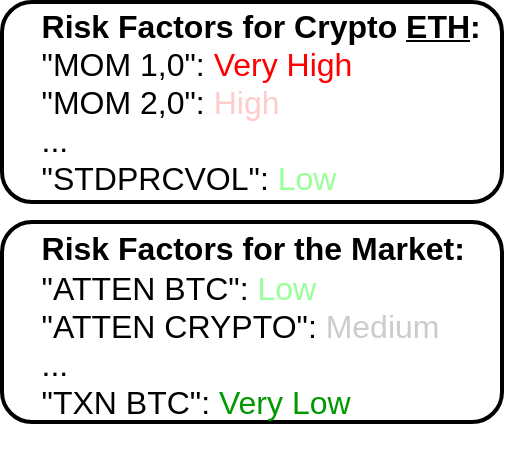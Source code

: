<mxfile version="23.0.2" type="device">
  <diagram name="Page-1" id="hOo27Fybj_9-k-pTkHJh">
    <mxGraphModel dx="954" dy="633" grid="1" gridSize="10" guides="1" tooltips="1" connect="1" arrows="1" fold="1" page="1" pageScale="1" pageWidth="3000" pageHeight="3000" math="0" shadow="0">
      <root>
        <mxCell id="0" />
        <mxCell id="1" parent="0" />
        <mxCell id="YrxWKnRsNfBPjVpfuVpe-1" value="&lt;div style=&quot;&quot;&gt;&lt;span style=&quot;font-size: 16px; background-color: initial;&quot;&gt;&lt;b&gt;&amp;nbsp; &amp;nbsp; Risk Factors for Crypto&amp;nbsp;&lt;/b&gt;&lt;/span&gt;&lt;b&gt;&lt;u style=&quot;font-size: 16px; background-color: initial;&quot;&gt;ETH&lt;/u&gt;&lt;span style=&quot;font-size: 16px; background-color: initial;&quot;&gt;:&lt;/span&gt;&lt;/b&gt;&lt;br&gt;&lt;/div&gt;&lt;div style=&quot;font-size: 16px;&quot;&gt;&lt;font style=&quot;font-size: 16px;&quot;&gt;&amp;nbsp; &amp;nbsp; &quot;MOM 1,0&quot;: &lt;font color=&quot;#ff0000&quot;&gt;Very High&lt;/font&gt;&lt;/font&gt;&lt;/div&gt;&lt;div style=&quot;font-size: 16px;&quot;&gt;&lt;font style=&quot;font-size: 16px;&quot;&gt;&amp;nbsp; &amp;nbsp; &quot;MOM 2,0&quot;: &lt;font color=&quot;#ffcccc&quot;&gt;High&lt;/font&gt;&lt;/font&gt;&lt;/div&gt;&lt;div style=&quot;font-size: 16px;&quot;&gt;&lt;font style=&quot;font-size: 16px;&quot;&gt;&amp;nbsp; &amp;nbsp; ...&lt;br&gt;&lt;/font&gt;&lt;/div&gt;&lt;div style=&quot;font-size: 16px;&quot;&gt;&lt;font style=&quot;font-size: 16px;&quot;&gt;&amp;nbsp; &amp;nbsp; &quot;STDPRCVOL&quot;: &lt;font color=&quot;#99ff99&quot;&gt;Low&lt;/font&gt;&lt;/font&gt;&lt;span style=&quot;font-size: 13px;&quot;&gt;&amp;nbsp;&lt;/span&gt;&lt;/div&gt;&lt;span style=&quot;font-size: medium;&quot;&gt;&lt;/span&gt;" style="rounded=1;whiteSpace=wrap;html=1;strokeWidth=2;align=left;" parent="1" vertex="1">
          <mxGeometry x="200" y="230" width="250" height="100" as="geometry" />
        </mxCell>
        <mxCell id="YrxWKnRsNfBPjVpfuVpe-3" value="&lt;div style=&quot;&quot;&gt;&lt;div style=&quot;border-color: var(--border-color); font-size: 16px;&quot;&gt;&lt;font style=&quot;border-color: var(--border-color);&quot;&gt;&lt;b style=&quot;border-color: var(--border-color);&quot;&gt;&lt;br&gt;&lt;/b&gt;&lt;/font&gt;&lt;/div&gt;&lt;div style=&quot;border-color: var(--border-color); font-size: 16px;&quot;&gt;&lt;font style=&quot;border-color: var(--border-color);&quot;&gt;&lt;b style=&quot;border-color: var(--border-color);&quot;&gt;&amp;nbsp; &amp;nbsp; Risk Factors for&amp;nbsp;the Market:&lt;/b&gt;&lt;/font&gt;&lt;/div&gt;&lt;div style=&quot;border-color: var(--border-color); font-size: 16px;&quot;&gt;&amp;nbsp; &amp;nbsp; &quot;ATTEN BTC&quot;:&amp;nbsp;&lt;font style=&quot;border-color: var(--border-color); background-color: initial;&quot; color=&quot;#99ff99&quot;&gt;Low&lt;/font&gt;&lt;/div&gt;&lt;div style=&quot;border-color: var(--border-color); font-size: 16px;&quot;&gt;&lt;font style=&quot;border-color: var(--border-color);&quot;&gt;&amp;nbsp; &amp;nbsp; &quot;ATTEN CRYPTO&quot;: &lt;font color=&quot;#cccccc&quot;&gt;Medium&lt;/font&gt;&lt;/font&gt;&lt;/div&gt;&lt;div style=&quot;border-color: var(--border-color); font-size: 16px;&quot;&gt;&lt;font style=&quot;border-color: var(--border-color);&quot;&gt;&amp;nbsp; &amp;nbsp; ...&lt;br style=&quot;border-color: var(--border-color);&quot;&gt;&lt;/font&gt;&lt;/div&gt;&lt;div style=&quot;border-color: var(--border-color); font-size: 16px;&quot;&gt;&lt;font style=&quot;border-color: var(--border-color);&quot;&gt;&amp;nbsp; &amp;nbsp; &quot;TXN BTC&quot;:&amp;nbsp;&lt;font style=&quot;border-color: var(--border-color);&quot; color=&quot;#009900&quot;&gt;Very Low&lt;/font&gt;&lt;/font&gt;&lt;span style=&quot;border-color: var(--border-color); font-size: 13px;&quot;&gt;&amp;nbsp;&lt;/span&gt;&lt;/div&gt;&lt;div&gt;&lt;span style=&quot;border-color: var(--border-color); font-size: 13px;&quot;&gt;&lt;br&gt;&lt;/span&gt;&lt;/div&gt;&lt;span style=&quot;border-color: var(--border-color); font-size: medium;&quot;&gt;&lt;/span&gt;&lt;/div&gt;&lt;span style=&quot;font-size: medium;&quot;&gt;&lt;/span&gt;" style="rounded=1;whiteSpace=wrap;html=1;strokeWidth=2;align=left;" parent="1" vertex="1">
          <mxGeometry x="200" y="340" width="250" height="100" as="geometry" />
        </mxCell>
      </root>
    </mxGraphModel>
  </diagram>
</mxfile>
